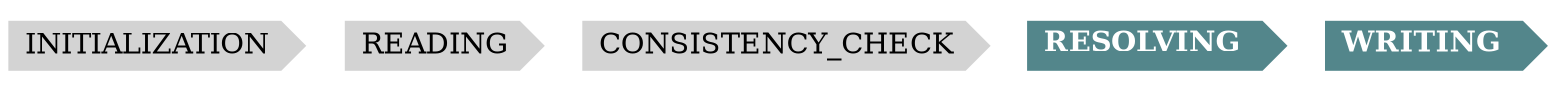 digraph {
//	graph [rankdir=LR]
	node [color=none fillcolor=lightgrey shape=cds style=filled]
	"init" [label="INITIALIZATION  " href="../research/sphinx/app_init/" target=_top]
	"read" [label="READING  " href="../research/sphinx/read/" target=_top]
	"consistency" [label="CONSISTENCY_CHECK  " href="../research/sphinx/consistency/" target=_top]
	"resolve" [label=<<b>RESOLVING &#160;&#160;</b>> fillcolor=cadetblue4 fontcolor=white href="../research/sphinx/resolve/" target=_top]
	"write" [label=<<b>WRITING &#160;&#160;</b>> fillcolor=cadetblue4 fontcolor=white href="../research/sphinx/write/" target=_top]
}